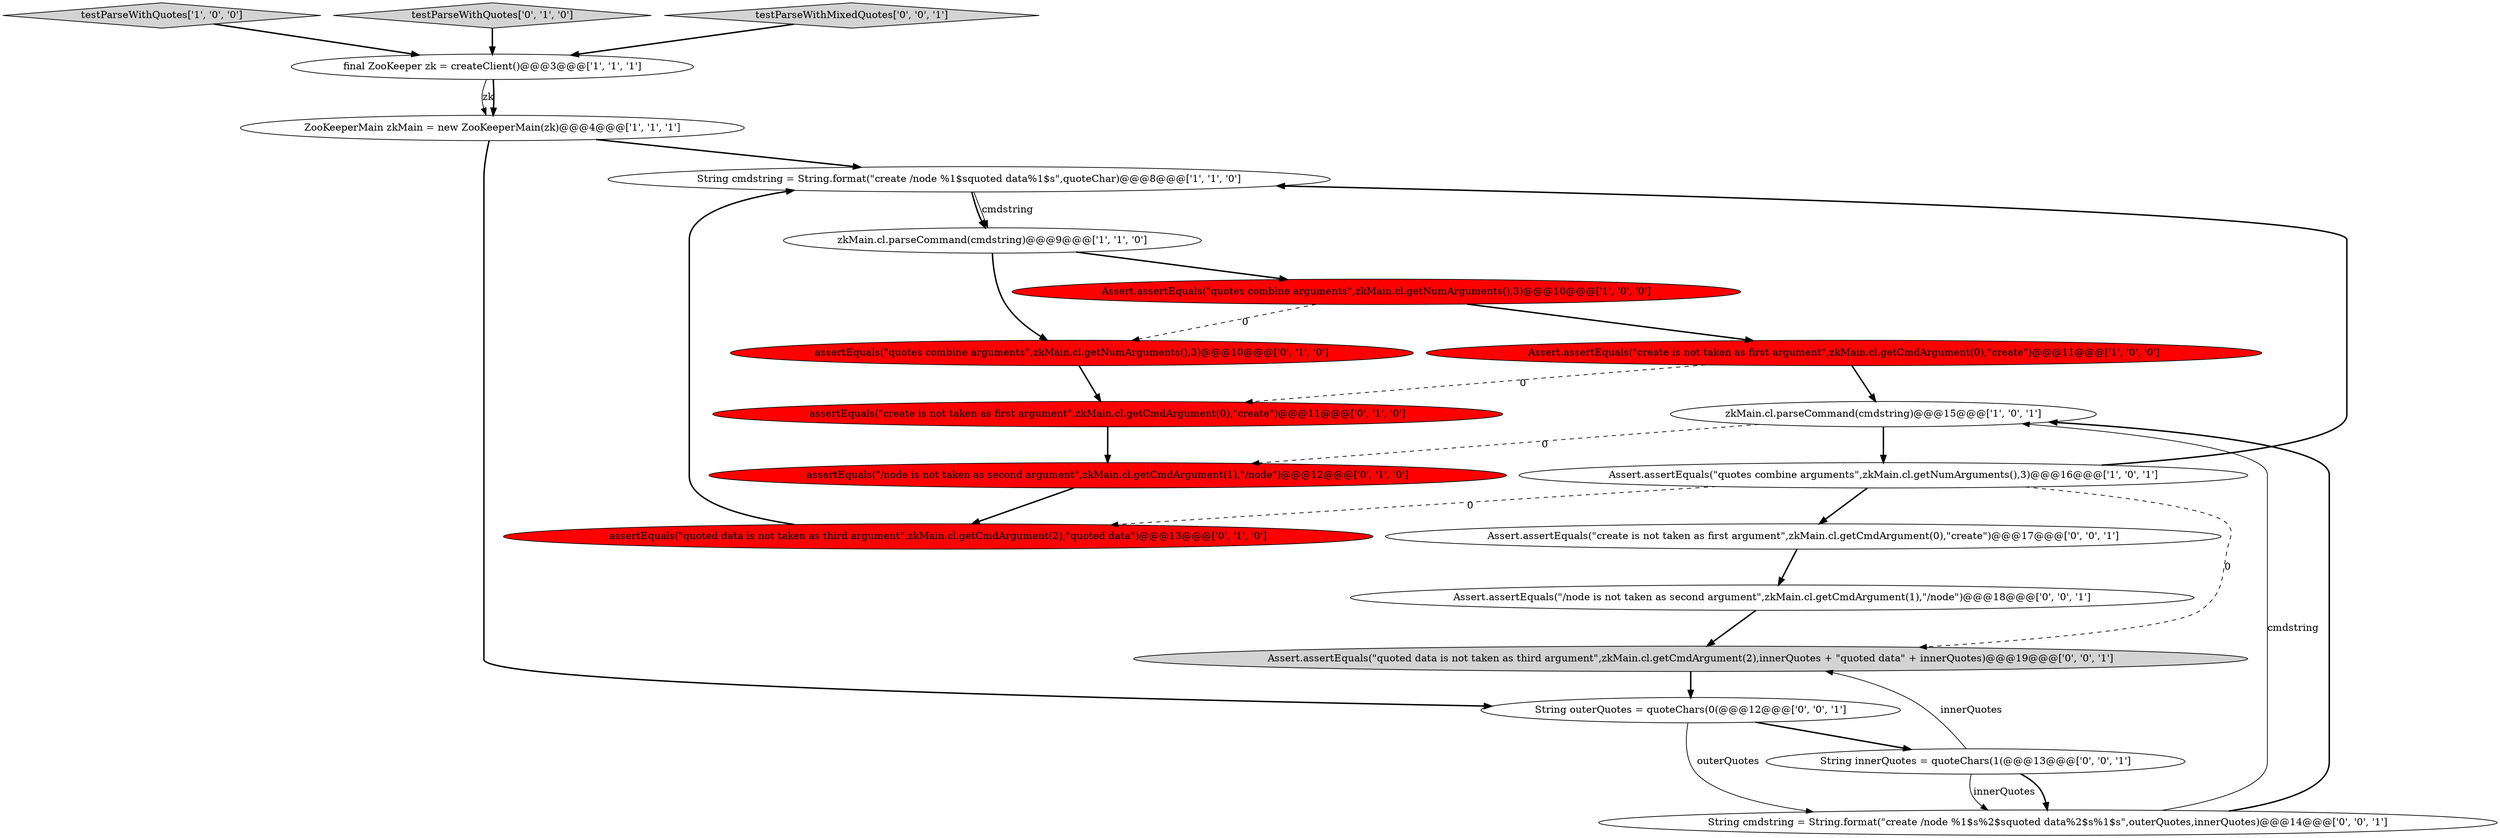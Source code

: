 digraph {
2 [style = filled, label = "testParseWithQuotes['1', '0', '0']", fillcolor = lightgray, shape = diamond image = "AAA0AAABBB1BBB"];
7 [style = filled, label = "zkMain.cl.parseCommand(cmdstring)@@@15@@@['1', '0', '1']", fillcolor = white, shape = ellipse image = "AAA0AAABBB1BBB"];
3 [style = filled, label = "final ZooKeeper zk = createClient()@@@3@@@['1', '1', '1']", fillcolor = white, shape = ellipse image = "AAA0AAABBB1BBB"];
18 [style = filled, label = "String cmdstring = String.format(\"create /node %1$s%2$squoted data%2$s%1$s\",outerQuotes,innerQuotes)@@@14@@@['0', '0', '1']", fillcolor = white, shape = ellipse image = "AAA0AAABBB3BBB"];
5 [style = filled, label = "String cmdstring = String.format(\"create /node %1$squoted data%1$s\",quoteChar)@@@8@@@['1', '1', '0']", fillcolor = white, shape = ellipse image = "AAA0AAABBB1BBB"];
1 [style = filled, label = "Assert.assertEquals(\"quotes combine arguments\",zkMain.cl.getNumArguments(),3)@@@10@@@['1', '0', '0']", fillcolor = red, shape = ellipse image = "AAA1AAABBB1BBB"];
20 [style = filled, label = "Assert.assertEquals(\"create is not taken as first argument\",zkMain.cl.getCmdArgument(0),\"create\")@@@17@@@['0', '0', '1']", fillcolor = white, shape = ellipse image = "AAA0AAABBB3BBB"];
12 [style = filled, label = "assertEquals(\"/node is not taken as second argument\",zkMain.cl.getCmdArgument(1),\"/node\")@@@12@@@['0', '1', '0']", fillcolor = red, shape = ellipse image = "AAA1AAABBB2BBB"];
11 [style = filled, label = "assertEquals(\"create is not taken as first argument\",zkMain.cl.getCmdArgument(0),\"create\")@@@11@@@['0', '1', '0']", fillcolor = red, shape = ellipse image = "AAA1AAABBB2BBB"];
19 [style = filled, label = "String outerQuotes = quoteChars(0(@@@12@@@['0', '0', '1']", fillcolor = white, shape = ellipse image = "AAA0AAABBB3BBB"];
10 [style = filled, label = "assertEquals(\"quotes combine arguments\",zkMain.cl.getNumArguments(),3)@@@10@@@['0', '1', '0']", fillcolor = red, shape = ellipse image = "AAA1AAABBB2BBB"];
9 [style = filled, label = "testParseWithQuotes['0', '1', '0']", fillcolor = lightgray, shape = diamond image = "AAA0AAABBB2BBB"];
0 [style = filled, label = "Assert.assertEquals(\"create is not taken as first argument\",zkMain.cl.getCmdArgument(0),\"create\")@@@11@@@['1', '0', '0']", fillcolor = red, shape = ellipse image = "AAA1AAABBB1BBB"];
16 [style = filled, label = "String innerQuotes = quoteChars(1(@@@13@@@['0', '0', '1']", fillcolor = white, shape = ellipse image = "AAA0AAABBB3BBB"];
6 [style = filled, label = "zkMain.cl.parseCommand(cmdstring)@@@9@@@['1', '1', '0']", fillcolor = white, shape = ellipse image = "AAA0AAABBB1BBB"];
4 [style = filled, label = "Assert.assertEquals(\"quotes combine arguments\",zkMain.cl.getNumArguments(),3)@@@16@@@['1', '0', '1']", fillcolor = white, shape = ellipse image = "AAA0AAABBB1BBB"];
14 [style = filled, label = "Assert.assertEquals(\"quoted data is not taken as third argument\",zkMain.cl.getCmdArgument(2),innerQuotes + \"quoted data\" + innerQuotes)@@@19@@@['0', '0', '1']", fillcolor = lightgray, shape = ellipse image = "AAA0AAABBB3BBB"];
13 [style = filled, label = "assertEquals(\"quoted data is not taken as third argument\",zkMain.cl.getCmdArgument(2),\"quoted data\")@@@13@@@['0', '1', '0']", fillcolor = red, shape = ellipse image = "AAA1AAABBB2BBB"];
8 [style = filled, label = "ZooKeeperMain zkMain = new ZooKeeperMain(zk)@@@4@@@['1', '1', '1']", fillcolor = white, shape = ellipse image = "AAA0AAABBB1BBB"];
17 [style = filled, label = "Assert.assertEquals(\"/node is not taken as second argument\",zkMain.cl.getCmdArgument(1),\"/node\")@@@18@@@['0', '0', '1']", fillcolor = white, shape = ellipse image = "AAA0AAABBB3BBB"];
15 [style = filled, label = "testParseWithMixedQuotes['0', '0', '1']", fillcolor = lightgray, shape = diamond image = "AAA0AAABBB3BBB"];
16->18 [style = bold, label=""];
20->17 [style = bold, label=""];
19->18 [style = solid, label="outerQuotes"];
16->18 [style = solid, label="innerQuotes"];
18->7 [style = solid, label="cmdstring"];
8->19 [style = bold, label=""];
2->3 [style = bold, label=""];
16->14 [style = solid, label="innerQuotes"];
14->19 [style = bold, label=""];
11->12 [style = bold, label=""];
0->11 [style = dashed, label="0"];
1->0 [style = bold, label=""];
7->4 [style = bold, label=""];
1->10 [style = dashed, label="0"];
15->3 [style = bold, label=""];
3->8 [style = solid, label="zk"];
19->16 [style = bold, label=""];
0->7 [style = bold, label=""];
6->1 [style = bold, label=""];
12->13 [style = bold, label=""];
5->6 [style = solid, label="cmdstring"];
5->6 [style = bold, label=""];
8->5 [style = bold, label=""];
17->14 [style = bold, label=""];
3->8 [style = bold, label=""];
6->10 [style = bold, label=""];
4->20 [style = bold, label=""];
13->5 [style = bold, label=""];
7->12 [style = dashed, label="0"];
9->3 [style = bold, label=""];
4->14 [style = dashed, label="0"];
18->7 [style = bold, label=""];
4->13 [style = dashed, label="0"];
4->5 [style = bold, label=""];
10->11 [style = bold, label=""];
}
